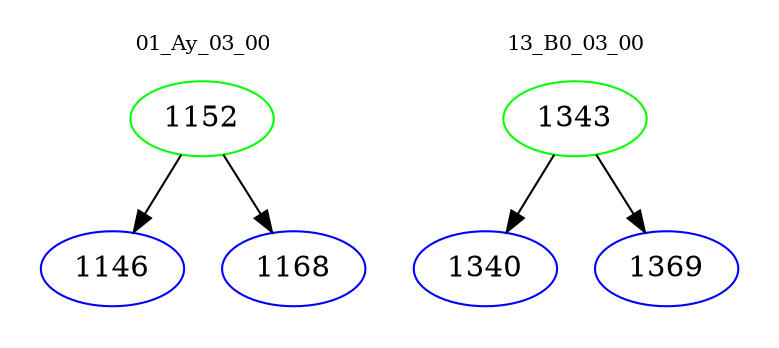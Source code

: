 digraph{
subgraph cluster_0 {
color = white
label = "01_Ay_03_00";
fontsize=10;
T0_1152 [label="1152", color="green"]
T0_1152 -> T0_1146 [color="black"]
T0_1146 [label="1146", color="blue"]
T0_1152 -> T0_1168 [color="black"]
T0_1168 [label="1168", color="blue"]
}
subgraph cluster_1 {
color = white
label = "13_B0_03_00";
fontsize=10;
T1_1343 [label="1343", color="green"]
T1_1343 -> T1_1340 [color="black"]
T1_1340 [label="1340", color="blue"]
T1_1343 -> T1_1369 [color="black"]
T1_1369 [label="1369", color="blue"]
}
}
